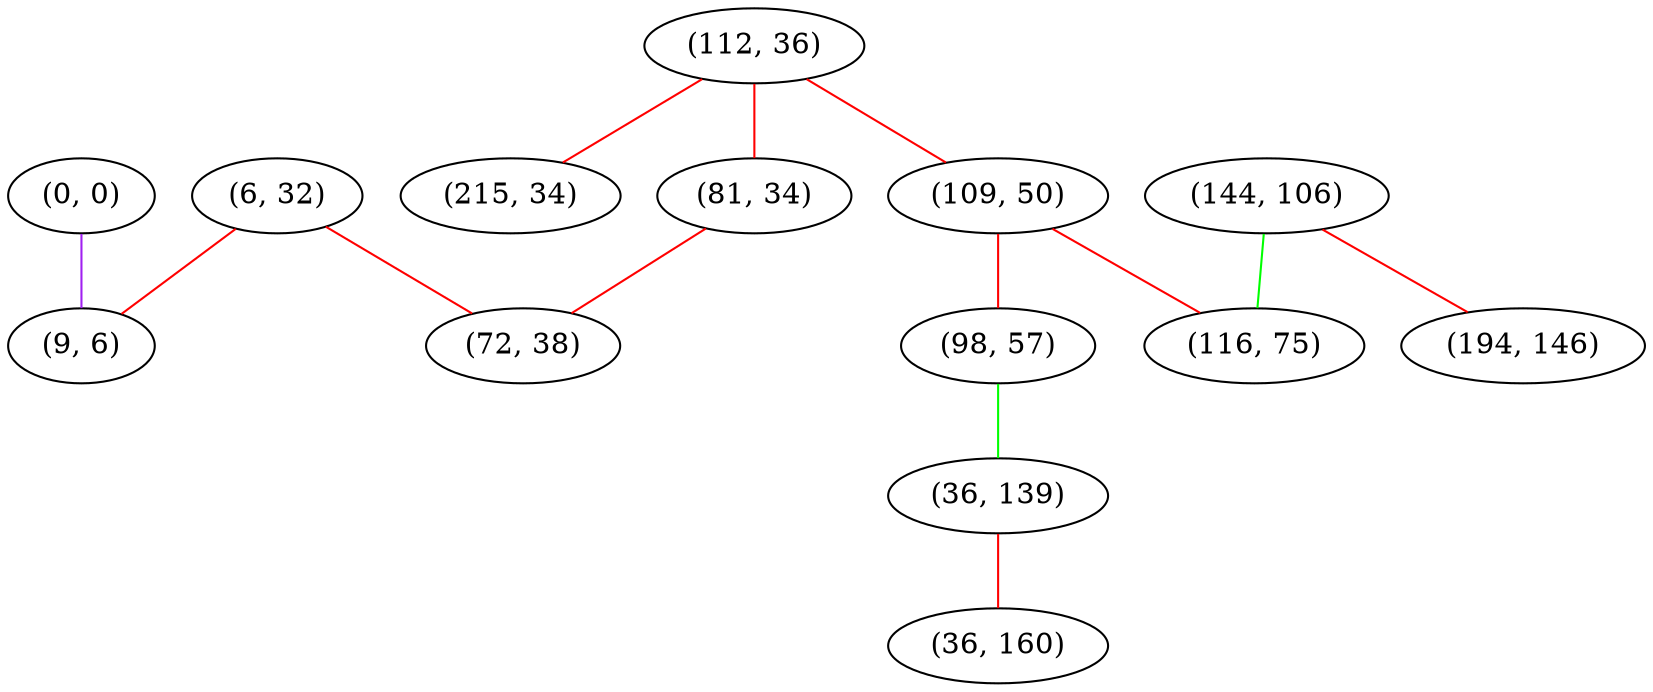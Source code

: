 graph "" {
"(0, 0)";
"(144, 106)";
"(112, 36)";
"(194, 146)";
"(6, 32)";
"(215, 34)";
"(81, 34)";
"(109, 50)";
"(116, 75)";
"(98, 57)";
"(72, 38)";
"(9, 6)";
"(36, 139)";
"(36, 160)";
"(0, 0)" -- "(9, 6)"  [color=purple, key=0, weight=4];
"(144, 106)" -- "(116, 75)"  [color=green, key=0, weight=2];
"(144, 106)" -- "(194, 146)"  [color=red, key=0, weight=1];
"(112, 36)" -- "(81, 34)"  [color=red, key=0, weight=1];
"(112, 36)" -- "(109, 50)"  [color=red, key=0, weight=1];
"(112, 36)" -- "(215, 34)"  [color=red, key=0, weight=1];
"(6, 32)" -- "(72, 38)"  [color=red, key=0, weight=1];
"(6, 32)" -- "(9, 6)"  [color=red, key=0, weight=1];
"(81, 34)" -- "(72, 38)"  [color=red, key=0, weight=1];
"(109, 50)" -- "(116, 75)"  [color=red, key=0, weight=1];
"(109, 50)" -- "(98, 57)"  [color=red, key=0, weight=1];
"(98, 57)" -- "(36, 139)"  [color=green, key=0, weight=2];
"(36, 139)" -- "(36, 160)"  [color=red, key=0, weight=1];
}
